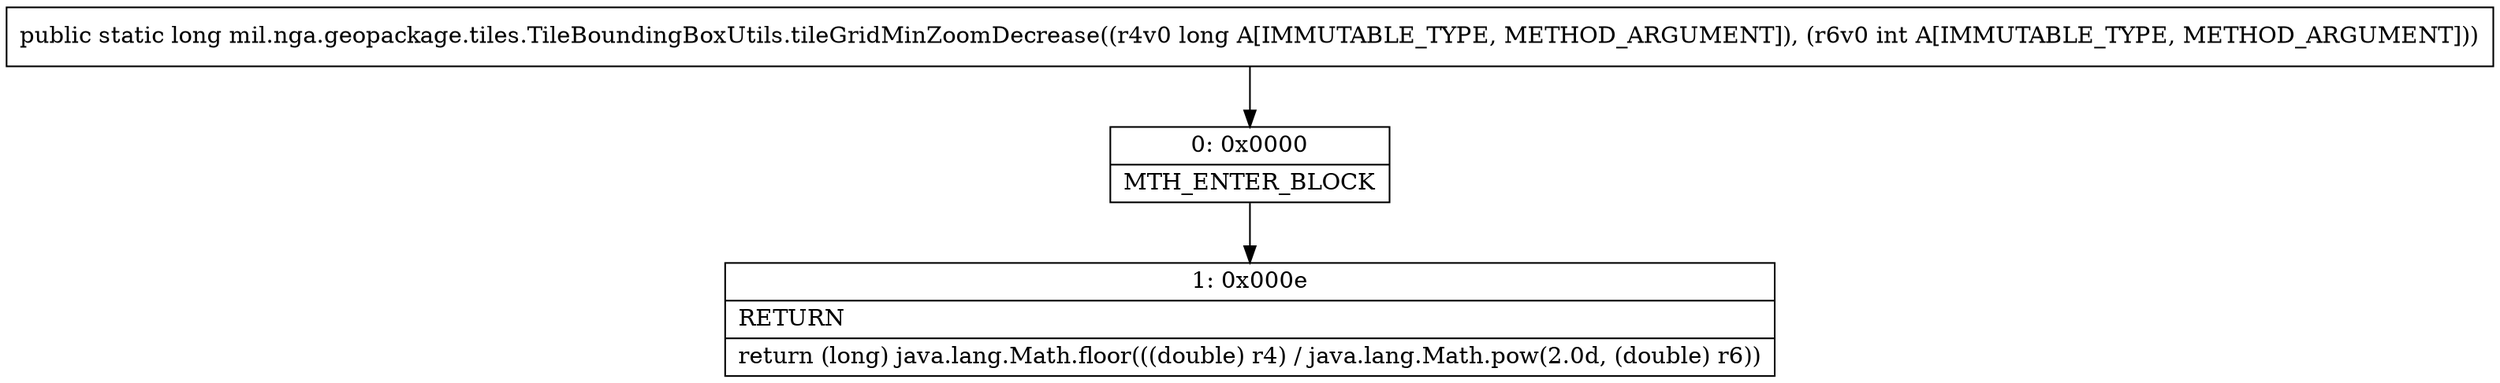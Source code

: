 digraph "CFG formil.nga.geopackage.tiles.TileBoundingBoxUtils.tileGridMinZoomDecrease(JI)J" {
Node_0 [shape=record,label="{0\:\ 0x0000|MTH_ENTER_BLOCK\l}"];
Node_1 [shape=record,label="{1\:\ 0x000e|RETURN\l|return (long) java.lang.Math.floor(((double) r4) \/ java.lang.Math.pow(2.0d, (double) r6))\l}"];
MethodNode[shape=record,label="{public static long mil.nga.geopackage.tiles.TileBoundingBoxUtils.tileGridMinZoomDecrease((r4v0 long A[IMMUTABLE_TYPE, METHOD_ARGUMENT]), (r6v0 int A[IMMUTABLE_TYPE, METHOD_ARGUMENT])) }"];
MethodNode -> Node_0;
Node_0 -> Node_1;
}

